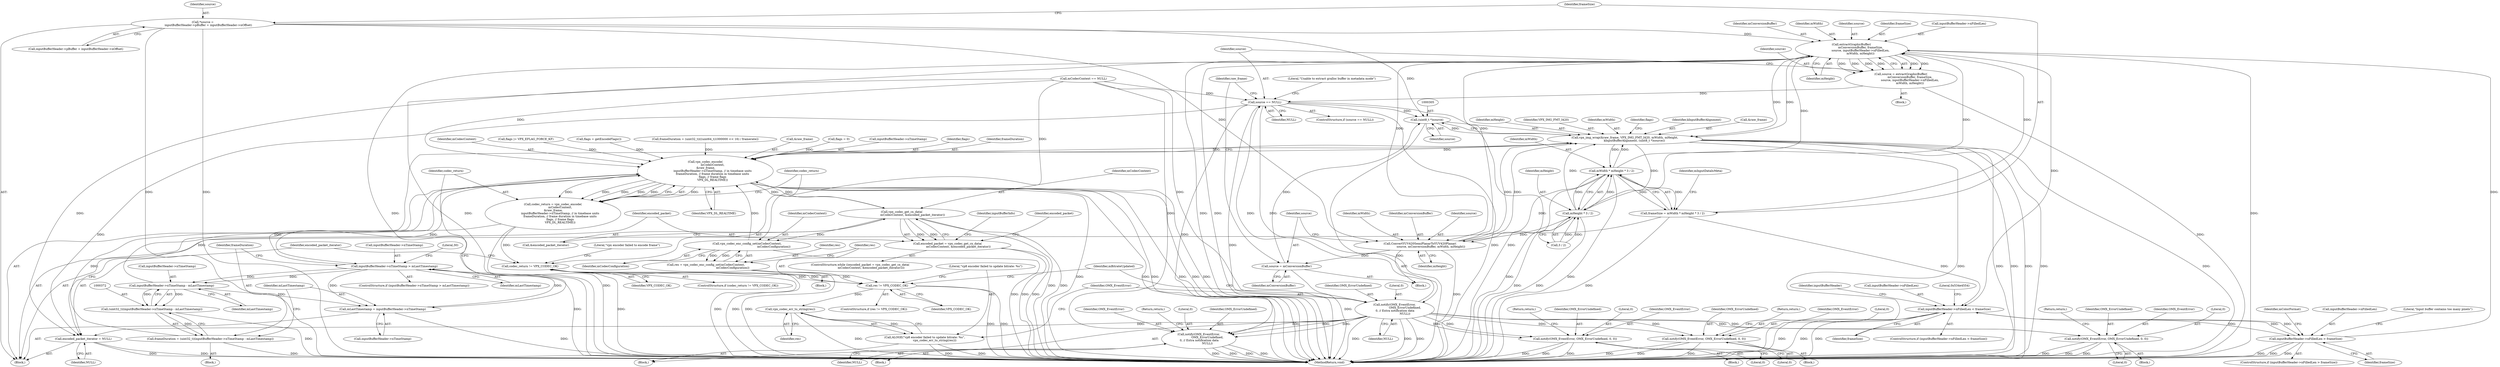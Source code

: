 digraph "0_Android_5443b57cc54f2e46b35246637be26a69e9f493e1_3@integer" {
"1000209" [label="(Call,*source =\n            inputBufferHeader->pBuffer + inputBufferHeader->nOffset)"];
"1000233" [label="(Call,extractGraphicBuffer(\n                    mConversionBuffer, frameSize,\n                    source, inputBufferHeader->nFilledLen,\n                    mWidth, mHeight))"];
"1000231" [label="(Call,source = extractGraphicBuffer(\n                    mConversionBuffer, frameSize,\n                    source, inputBufferHeader->nFilledLen,\n                    mWidth, mHeight))"];
"1000243" [label="(Call,source == NULL)"];
"1000304" [label="(Call,(uint8_t *)source)"];
"1000297" [label="(Call,vpx_img_wrap(&raw_frame, VPX_IMG_FMT_I420, mWidth, mHeight,\n                     kInputBufferAlignment, (uint8_t *)source))"];
"1000221" [label="(Call,mWidth * mHeight * 3 / 2)"];
"1000219" [label="(Call,frameSize = mWidth * mHeight * 3 / 2)"];
"1000258" [label="(Call,inputBufferHeader->nFilledLen < frameSize)"];
"1000275" [label="(Call,inputBufferHeader->nFilledLen > frameSize)"];
"1000288" [label="(Call,ConvertYUV420SemiPlanarToYUV420Planar(\n                        source, mConversionBuffer, mWidth, mHeight))"];
"1000293" [label="(Call,source = mConversionBuffer)"];
"1000223" [label="(Call,mHeight * 3 / 2)"];
"1000401" [label="(Call,vpx_codec_encode(\n                mCodecContext,\n &raw_frame,\n                inputBufferHeader->nTimeStamp, // in timebase units\n                frameDuration, // frame duration in timebase units\n                flags, // frame flags\n                VPX_DL_REALTIME))"];
"1000363" [label="(Call,inputBufferHeader->nTimeStamp > mLastTimestamp)"];
"1000373" [label="(Call,inputBufferHeader->nTimeStamp - mLastTimestamp)"];
"1000371" [label="(Call,(uint32_t)(inputBufferHeader->nTimeStamp - mLastTimestamp))"];
"1000369" [label="(Call,frameDuration = (uint32_t)(inputBufferHeader->nTimeStamp - mLastTimestamp))"];
"1000394" [label="(Call,mLastTimestamp = inputBufferHeader->nTimeStamp)"];
"1000399" [label="(Call,codec_return = vpx_codec_encode(\n                mCodecContext,\n &raw_frame,\n                inputBufferHeader->nTimeStamp, // in timebase units\n                frameDuration, // frame duration in timebase units\n                flags, // frame flags\n                VPX_DL_REALTIME))"];
"1000412" [label="(Call,codec_return != VPX_CODEC_OK)"];
"1000345" [label="(Call,res != VPX_CODEC_OK)"];
"1000351" [label="(Call,vpx_codec_err_to_string(res))"];
"1000349" [label="(Call,ALOGE(\"vp8 encoder failed to update bitrate: %s\",\n                      vpx_codec_err_to_string(res)))"];
"1000432" [label="(Call,vpx_codec_get_cx_data(\n                        mCodecContext, &encoded_packet_iterator))"];
"1000341" [label="(Call,vpx_codec_enc_config_set(mCodecContext,\n                                                           mCodecConfiguration))"];
"1000339" [label="(Call,res = vpx_codec_enc_config_set(mCodecContext,\n                                                           mCodecConfiguration))"];
"1000430" [label="(Call,encoded_packet = vpx_codec_get_cx_data(\n                        mCodecContext, &encoded_packet_iterator))"];
"1000353" [label="(Call,notify(OMX_EventError,\n                       OMX_ErrorUndefined,\n 0, // Extra notification data\n                       NULL))"];
"1000249" [label="(Call,notify(OMX_EventError, OMX_ErrorUndefined, 0, 0))"];
"1000267" [label="(Call,notify(OMX_EventError, OMX_ErrorUndefined, 0, 0))"];
"1000418" [label="(Call,notify(OMX_EventError,\n                   OMX_ErrorUndefined,\n 0, // Extra notification data\n                   NULL))"];
"1000425" [label="(Call,encoded_packet_iterator = NULL)"];
"1000503" [label="(Call,notify(OMX_EventError, OMX_ErrorUndefined, 0, 0))"];
"1000432" [label="(Call,vpx_codec_get_cx_data(\n                        mCodecContext, &encoded_packet_iterator))"];
"1000422" [label="(Identifier,NULL)"];
"1000351" [label="(Call,vpx_codec_err_to_string(res))"];
"1000419" [label="(Identifier,OMX_EventError)"];
"1000433" [label="(Identifier,mCodecContext)"];
"1000287" [label="(Block,)"];
"1000295" [label="(Identifier,mConversionBuffer)"];
"1000401" [label="(Call,vpx_codec_encode(\n                mCodecContext,\n &raw_frame,\n                inputBufferHeader->nTimeStamp, // in timebase units\n                frameDuration, // frame duration in timebase units\n                flags, // frame flags\n                VPX_DL_REALTIME))"];
"1000277" [label="(Identifier,inputBufferHeader)"];
"1000330" [label="(Block,)"];
"1000400" [label="(Identifier,codec_return)"];
"1000353" [label="(Call,notify(OMX_EventError,\n                       OMX_ErrorUndefined,\n 0, // Extra notification data\n                       NULL))"];
"1000440" [label="(Identifier,encoded_packet)"];
"1000233" [label="(Call,extractGraphicBuffer(\n                    mConversionBuffer, frameSize,\n                    source, inputBufferHeader->nFilledLen,\n                    mWidth, mHeight))"];
"1000302" [label="(Identifier,mHeight)"];
"1000254" [label="(Return,return;)"];
"1000355" [label="(Identifier,OMX_ErrorUndefined)"];
"1000243" [label="(Call,source == NULL)"];
"1000300" [label="(Identifier,VPX_IMG_FMT_I420)"];
"1000210" [label="(Identifier,source)"];
"1000269" [label="(Identifier,OMX_ErrorUndefined)"];
"1000223" [label="(Call,mHeight * 3 / 2)"];
"1000415" [label="(Block,)"];
"1000356" [label="(Literal,0)"];
"1000431" [label="(Identifier,encoded_packet)"];
"1000242" [label="(ControlStructure,if (source == NULL))"];
"1000272" [label="(Return,return;)"];
"1000262" [label="(Identifier,frameSize)"];
"1000507" [label="(Literal,0)"];
"1000377" [label="(Identifier,mLastTimestamp)"];
"1000499" [label="(Block,)"];
"1000297" [label="(Call,vpx_img_wrap(&raw_frame, VPX_IMG_FMT_I420, mWidth, mHeight,\n                     kInputBufferAlignment, (uint8_t *)source))"];
"1000221" [label="(Call,mWidth * mHeight * 3 / 2)"];
"1000341" [label="(Call,vpx_codec_enc_config_set(mCodecContext,\n                                                           mCodecConfiguration))"];
"1000267" [label="(Call,notify(OMX_EventError, OMX_ErrorUndefined, 0, 0))"];
"1000301" [label="(Identifier,mWidth)"];
"1000352" [label="(Identifier,res)"];
"1000354" [label="(Identifier,OMX_EventError)"];
"1000545" [label="(MethodReturn,void)"];
"1000225" [label="(Call,3 / 2)"];
"1000405" [label="(Call,inputBufferHeader->nTimeStamp)"];
"1000346" [label="(Identifier,res)"];
"1000434" [label="(Call,&encoded_packet_iterator)"];
"1000538" [label="(Identifier,inputBufferInfo)"];
"1000348" [label="(Block,)"];
"1000244" [label="(Identifier,source)"];
"1000427" [label="(Identifier,NULL)"];
"1000409" [label="(Identifier,flags)"];
"1000413" [label="(Identifier,codec_return)"];
"1000251" [label="(Identifier,OMX_ErrorUndefined)"];
"1000274" [label="(ControlStructure,if (inputBufferHeader->nFilledLen > frameSize))"];
"1000248" [label="(Literal,\"Unable to extract gralloc buffer in metadata mode\")"];
"1000508" [label="(Return,return;)"];
"1000234" [label="(Identifier,mConversionBuffer)"];
"1000288" [label="(Call,ConvertYUV420SemiPlanarToYUV420Planar(\n                        source, mConversionBuffer, mWidth, mHeight))"];
"1000258" [label="(Call,inputBufferHeader->nFilledLen < frameSize)"];
"1000362" [label="(ControlStructure,if (inputBufferHeader->nTimeStamp > mLastTimestamp))"];
"1000268" [label="(Identifier,OMX_EventError)"];
"1000414" [label="(Identifier,VPX_CODEC_OK)"];
"1000306" [label="(Identifier,source)"];
"1000349" [label="(Call,ALOGE(\"vp8 encoder failed to update bitrate: %s\",\n                      vpx_codec_err_to_string(res)))"];
"1000224" [label="(Identifier,mHeight)"];
"1000241" [label="(Identifier,mHeight)"];
"1000408" [label="(Identifier,frameDuration)"];
"1000342" [label="(Identifier,mCodecContext)"];
"1000304" [label="(Call,(uint8_t *)source)"];
"1000292" [label="(Identifier,mHeight)"];
"1000275" [label="(Call,inputBufferHeader->nFilledLen > frameSize)"];
"1000270" [label="(Literal,0)"];
"1000367" [label="(Identifier,mLastTimestamp)"];
"1000402" [label="(Identifier,mCodecContext)"];
"1000371" [label="(Call,(uint32_t)(inputBufferHeader->nTimeStamp - mLastTimestamp))"];
"1000115" [label="(Call,mCodecContext == NULL)"];
"1000359" [label="(Identifier,mBitrateUpdated)"];
"1000222" [label="(Identifier,mWidth)"];
"1000299" [label="(Identifier,raw_frame)"];
"1000259" [label="(Call,inputBufferHeader->nFilledLen)"];
"1000357" [label="(Identifier,NULL)"];
"1000322" [label="(Call,flags |= VPX_EFLAG_FORCE_KF)"];
"1000240" [label="(Identifier,mWidth)"];
"1000505" [label="(Identifier,OMX_ErrorUndefined)"];
"1000236" [label="(Identifier,source)"];
"1000235" [label="(Identifier,frameSize)"];
"1000290" [label="(Identifier,mConversionBuffer)"];
"1000425" [label="(Call,encoded_packet_iterator = NULL)"];
"1000423" [label="(Return,return;)"];
"1000309" [label="(Identifier,flags)"];
"1000399" [label="(Call,codec_return = vpx_codec_encode(\n                mCodecContext,\n &raw_frame,\n                inputBufferHeader->nTimeStamp, // in timebase units\n                frameDuration, // frame duration in timebase units\n                flags, // frame flags\n                VPX_DL_REALTIME))"];
"1000347" [label="(Identifier,VPX_CODEC_OK)"];
"1000316" [label="(Call,flags = getEncodeFlags())"];
"1000265" [label="(Literal,0x534e4554)"];
"1000252" [label="(Literal,0)"];
"1000421" [label="(Literal,0)"];
"1000289" [label="(Identifier,source)"];
"1000339" [label="(Call,res = vpx_codec_enc_config_set(mCodecContext,\n                                                           mCodecConfiguration))"];
"1000430" [label="(Call,encoded_packet = vpx_codec_get_cx_data(\n                        mCodecContext, &encoded_packet_iterator))"];
"1000504" [label="(Identifier,OMX_EventError)"];
"1000303" [label="(Identifier,kInputBufferAlignment)"];
"1000394" [label="(Call,mLastTimestamp = inputBufferHeader->nTimeStamp)"];
"1000219" [label="(Call,frameSize = mWidth * mHeight * 3 / 2)"];
"1000294" [label="(Identifier,source)"];
"1000370" [label="(Identifier,frameDuration)"];
"1000383" [label="(Call,frameDuration = (uint32_t)(((uint64_t)1000000 << 16) / framerate))"];
"1000229" [label="(Identifier,mInputDataIsMeta)"];
"1000373" [label="(Call,inputBufferHeader->nTimeStamp - mLastTimestamp)"];
"1000364" [label="(Call,inputBufferHeader->nTimeStamp)"];
"1000412" [label="(Call,codec_return != VPX_CODEC_OK)"];
"1000340" [label="(Identifier,res)"];
"1000231" [label="(Call,source = extractGraphicBuffer(\n                    mConversionBuffer, frameSize,\n                    source, inputBufferHeader->nFilledLen,\n                    mWidth, mHeight))"];
"1000257" [label="(ControlStructure,if (inputBufferHeader->nFilledLen < frameSize))"];
"1000343" [label="(Identifier,mCodecConfiguration)"];
"1000245" [label="(Identifier,NULL)"];
"1000417" [label="(Literal,\"vpx encoder failed to encode frame\")"];
"1000249" [label="(Call,notify(OMX_EventError, OMX_ErrorUndefined, 0, 0))"];
"1000429" [label="(ControlStructure,while ((encoded_packet = vpx_codec_get_cx_data(\n                        mCodecContext, &encoded_packet_iterator))))"];
"1000363" [label="(Call,inputBufferHeader->nTimeStamp > mLastTimestamp)"];
"1000279" [label="(Identifier,frameSize)"];
"1000298" [label="(Call,&raw_frame)"];
"1000368" [label="(Block,)"];
"1000271" [label="(Literal,0)"];
"1000237" [label="(Call,inputBufferHeader->nFilledLen)"];
"1000209" [label="(Call,*source =\n            inputBufferHeader->pBuffer + inputBufferHeader->nOffset)"];
"1000381" [label="(Literal,30)"];
"1000246" [label="(Block,)"];
"1000369" [label="(Call,frameDuration = (uint32_t)(inputBufferHeader->nTimeStamp - mLastTimestamp))"];
"1000285" [label="(Identifier,mColorFormat)"];
"1000403" [label="(Call,&raw_frame)"];
"1000250" [label="(Identifier,OMX_EventError)"];
"1000308" [label="(Call,flags = 0)"];
"1000149" [label="(Block,)"];
"1000211" [label="(Call,inputBufferHeader->pBuffer + inputBufferHeader->nOffset)"];
"1000253" [label="(Literal,0)"];
"1000291" [label="(Identifier,mWidth)"];
"1000276" [label="(Call,inputBufferHeader->nFilledLen)"];
"1000232" [label="(Identifier,source)"];
"1000396" [label="(Call,inputBufferHeader->nTimeStamp)"];
"1000374" [label="(Call,inputBufferHeader->nTimeStamp)"];
"1000506" [label="(Literal,0)"];
"1000282" [label="(Literal,\"Input buffer contains too many pixels\")"];
"1000410" [label="(Identifier,VPX_DL_REALTIME)"];
"1000395" [label="(Identifier,mLastTimestamp)"];
"1000418" [label="(Call,notify(OMX_EventError,\n                   OMX_ErrorUndefined,\n 0, // Extra notification data\n                   NULL))"];
"1000350" [label="(Literal,\"vp8 encoder failed to update bitrate: %s\")"];
"1000293" [label="(Call,source = mConversionBuffer)"];
"1000503" [label="(Call,notify(OMX_EventError, OMX_ErrorUndefined, 0, 0))"];
"1000345" [label="(Call,res != VPX_CODEC_OK)"];
"1000263" [label="(Block,)"];
"1000426" [label="(Identifier,encoded_packet_iterator)"];
"1000220" [label="(Identifier,frameSize)"];
"1000230" [label="(Block,)"];
"1000344" [label="(ControlStructure,if (res != VPX_CODEC_OK))"];
"1000420" [label="(Identifier,OMX_ErrorUndefined)"];
"1000411" [label="(ControlStructure,if (codec_return != VPX_CODEC_OK))"];
"1000209" -> "1000149"  [label="AST: "];
"1000209" -> "1000211"  [label="CFG: "];
"1000210" -> "1000209"  [label="AST: "];
"1000211" -> "1000209"  [label="AST: "];
"1000220" -> "1000209"  [label="CFG: "];
"1000209" -> "1000545"  [label="DDG: "];
"1000209" -> "1000545"  [label="DDG: "];
"1000209" -> "1000233"  [label="DDG: "];
"1000209" -> "1000288"  [label="DDG: "];
"1000209" -> "1000304"  [label="DDG: "];
"1000233" -> "1000231"  [label="AST: "];
"1000233" -> "1000241"  [label="CFG: "];
"1000234" -> "1000233"  [label="AST: "];
"1000235" -> "1000233"  [label="AST: "];
"1000236" -> "1000233"  [label="AST: "];
"1000237" -> "1000233"  [label="AST: "];
"1000240" -> "1000233"  [label="AST: "];
"1000241" -> "1000233"  [label="AST: "];
"1000231" -> "1000233"  [label="CFG: "];
"1000233" -> "1000545"  [label="DDG: "];
"1000233" -> "1000545"  [label="DDG: "];
"1000233" -> "1000545"  [label="DDG: "];
"1000233" -> "1000545"  [label="DDG: "];
"1000233" -> "1000545"  [label="DDG: "];
"1000233" -> "1000231"  [label="DDG: "];
"1000233" -> "1000231"  [label="DDG: "];
"1000233" -> "1000231"  [label="DDG: "];
"1000233" -> "1000231"  [label="DDG: "];
"1000233" -> "1000231"  [label="DDG: "];
"1000233" -> "1000231"  [label="DDG: "];
"1000288" -> "1000233"  [label="DDG: "];
"1000219" -> "1000233"  [label="DDG: "];
"1000275" -> "1000233"  [label="DDG: "];
"1000221" -> "1000233"  [label="DDG: "];
"1000223" -> "1000233"  [label="DDG: "];
"1000233" -> "1000258"  [label="DDG: "];
"1000233" -> "1000288"  [label="DDG: "];
"1000233" -> "1000297"  [label="DDG: "];
"1000233" -> "1000297"  [label="DDG: "];
"1000231" -> "1000230"  [label="AST: "];
"1000232" -> "1000231"  [label="AST: "];
"1000244" -> "1000231"  [label="CFG: "];
"1000231" -> "1000545"  [label="DDG: "];
"1000231" -> "1000243"  [label="DDG: "];
"1000243" -> "1000242"  [label="AST: "];
"1000243" -> "1000245"  [label="CFG: "];
"1000244" -> "1000243"  [label="AST: "];
"1000245" -> "1000243"  [label="AST: "];
"1000248" -> "1000243"  [label="CFG: "];
"1000299" -> "1000243"  [label="CFG: "];
"1000243" -> "1000545"  [label="DDG: "];
"1000243" -> "1000545"  [label="DDG: "];
"1000243" -> "1000545"  [label="DDG: "];
"1000115" -> "1000243"  [label="DDG: "];
"1000353" -> "1000243"  [label="DDG: "];
"1000243" -> "1000304"  [label="DDG: "];
"1000243" -> "1000353"  [label="DDG: "];
"1000243" -> "1000418"  [label="DDG: "];
"1000243" -> "1000425"  [label="DDG: "];
"1000304" -> "1000297"  [label="AST: "];
"1000304" -> "1000306"  [label="CFG: "];
"1000305" -> "1000304"  [label="AST: "];
"1000306" -> "1000304"  [label="AST: "];
"1000297" -> "1000304"  [label="CFG: "];
"1000304" -> "1000545"  [label="DDG: "];
"1000304" -> "1000297"  [label="DDG: "];
"1000293" -> "1000304"  [label="DDG: "];
"1000297" -> "1000149"  [label="AST: "];
"1000298" -> "1000297"  [label="AST: "];
"1000300" -> "1000297"  [label="AST: "];
"1000301" -> "1000297"  [label="AST: "];
"1000302" -> "1000297"  [label="AST: "];
"1000303" -> "1000297"  [label="AST: "];
"1000309" -> "1000297"  [label="CFG: "];
"1000297" -> "1000545"  [label="DDG: "];
"1000297" -> "1000545"  [label="DDG: "];
"1000297" -> "1000545"  [label="DDG: "];
"1000297" -> "1000545"  [label="DDG: "];
"1000297" -> "1000545"  [label="DDG: "];
"1000297" -> "1000545"  [label="DDG: "];
"1000297" -> "1000221"  [label="DDG: "];
"1000297" -> "1000223"  [label="DDG: "];
"1000401" -> "1000297"  [label="DDG: "];
"1000288" -> "1000297"  [label="DDG: "];
"1000288" -> "1000297"  [label="DDG: "];
"1000221" -> "1000297"  [label="DDG: "];
"1000223" -> "1000297"  [label="DDG: "];
"1000297" -> "1000401"  [label="DDG: "];
"1000221" -> "1000219"  [label="AST: "];
"1000221" -> "1000223"  [label="CFG: "];
"1000222" -> "1000221"  [label="AST: "];
"1000223" -> "1000221"  [label="AST: "];
"1000219" -> "1000221"  [label="CFG: "];
"1000221" -> "1000545"  [label="DDG: "];
"1000221" -> "1000545"  [label="DDG: "];
"1000221" -> "1000219"  [label="DDG: "];
"1000221" -> "1000219"  [label="DDG: "];
"1000223" -> "1000221"  [label="DDG: "];
"1000223" -> "1000221"  [label="DDG: "];
"1000221" -> "1000288"  [label="DDG: "];
"1000219" -> "1000149"  [label="AST: "];
"1000220" -> "1000219"  [label="AST: "];
"1000229" -> "1000219"  [label="CFG: "];
"1000219" -> "1000545"  [label="DDG: "];
"1000219" -> "1000258"  [label="DDG: "];
"1000258" -> "1000257"  [label="AST: "];
"1000258" -> "1000262"  [label="CFG: "];
"1000259" -> "1000258"  [label="AST: "];
"1000262" -> "1000258"  [label="AST: "];
"1000265" -> "1000258"  [label="CFG: "];
"1000277" -> "1000258"  [label="CFG: "];
"1000258" -> "1000545"  [label="DDG: "];
"1000258" -> "1000545"  [label="DDG: "];
"1000258" -> "1000545"  [label="DDG: "];
"1000275" -> "1000258"  [label="DDG: "];
"1000258" -> "1000275"  [label="DDG: "];
"1000258" -> "1000275"  [label="DDG: "];
"1000275" -> "1000274"  [label="AST: "];
"1000275" -> "1000279"  [label="CFG: "];
"1000276" -> "1000275"  [label="AST: "];
"1000279" -> "1000275"  [label="AST: "];
"1000282" -> "1000275"  [label="CFG: "];
"1000285" -> "1000275"  [label="CFG: "];
"1000275" -> "1000545"  [label="DDG: "];
"1000275" -> "1000545"  [label="DDG: "];
"1000275" -> "1000545"  [label="DDG: "];
"1000288" -> "1000287"  [label="AST: "];
"1000288" -> "1000292"  [label="CFG: "];
"1000289" -> "1000288"  [label="AST: "];
"1000290" -> "1000288"  [label="AST: "];
"1000291" -> "1000288"  [label="AST: "];
"1000292" -> "1000288"  [label="AST: "];
"1000294" -> "1000288"  [label="CFG: "];
"1000288" -> "1000545"  [label="DDG: "];
"1000223" -> "1000288"  [label="DDG: "];
"1000288" -> "1000293"  [label="DDG: "];
"1000293" -> "1000287"  [label="AST: "];
"1000293" -> "1000295"  [label="CFG: "];
"1000294" -> "1000293"  [label="AST: "];
"1000295" -> "1000293"  [label="AST: "];
"1000299" -> "1000293"  [label="CFG: "];
"1000293" -> "1000545"  [label="DDG: "];
"1000223" -> "1000225"  [label="CFG: "];
"1000224" -> "1000223"  [label="AST: "];
"1000225" -> "1000223"  [label="AST: "];
"1000223" -> "1000545"  [label="DDG: "];
"1000223" -> "1000545"  [label="DDG: "];
"1000225" -> "1000223"  [label="DDG: "];
"1000225" -> "1000223"  [label="DDG: "];
"1000401" -> "1000399"  [label="AST: "];
"1000401" -> "1000410"  [label="CFG: "];
"1000402" -> "1000401"  [label="AST: "];
"1000403" -> "1000401"  [label="AST: "];
"1000405" -> "1000401"  [label="AST: "];
"1000408" -> "1000401"  [label="AST: "];
"1000409" -> "1000401"  [label="AST: "];
"1000410" -> "1000401"  [label="AST: "];
"1000399" -> "1000401"  [label="CFG: "];
"1000401" -> "1000545"  [label="DDG: "];
"1000401" -> "1000545"  [label="DDG: "];
"1000401" -> "1000545"  [label="DDG: "];
"1000401" -> "1000545"  [label="DDG: "];
"1000401" -> "1000545"  [label="DDG: "];
"1000401" -> "1000545"  [label="DDG: "];
"1000401" -> "1000363"  [label="DDG: "];
"1000401" -> "1000399"  [label="DDG: "];
"1000401" -> "1000399"  [label="DDG: "];
"1000401" -> "1000399"  [label="DDG: "];
"1000401" -> "1000399"  [label="DDG: "];
"1000401" -> "1000399"  [label="DDG: "];
"1000401" -> "1000399"  [label="DDG: "];
"1000341" -> "1000401"  [label="DDG: "];
"1000432" -> "1000401"  [label="DDG: "];
"1000115" -> "1000401"  [label="DDG: "];
"1000363" -> "1000401"  [label="DDG: "];
"1000373" -> "1000401"  [label="DDG: "];
"1000369" -> "1000401"  [label="DDG: "];
"1000383" -> "1000401"  [label="DDG: "];
"1000308" -> "1000401"  [label="DDG: "];
"1000322" -> "1000401"  [label="DDG: "];
"1000316" -> "1000401"  [label="DDG: "];
"1000401" -> "1000432"  [label="DDG: "];
"1000363" -> "1000362"  [label="AST: "];
"1000363" -> "1000367"  [label="CFG: "];
"1000364" -> "1000363"  [label="AST: "];
"1000367" -> "1000363"  [label="AST: "];
"1000370" -> "1000363"  [label="CFG: "];
"1000381" -> "1000363"  [label="CFG: "];
"1000363" -> "1000545"  [label="DDG: "];
"1000394" -> "1000363"  [label="DDG: "];
"1000363" -> "1000373"  [label="DDG: "];
"1000363" -> "1000373"  [label="DDG: "];
"1000363" -> "1000394"  [label="DDG: "];
"1000373" -> "1000371"  [label="AST: "];
"1000373" -> "1000377"  [label="CFG: "];
"1000374" -> "1000373"  [label="AST: "];
"1000377" -> "1000373"  [label="AST: "];
"1000371" -> "1000373"  [label="CFG: "];
"1000373" -> "1000371"  [label="DDG: "];
"1000373" -> "1000371"  [label="DDG: "];
"1000373" -> "1000394"  [label="DDG: "];
"1000371" -> "1000369"  [label="AST: "];
"1000372" -> "1000371"  [label="AST: "];
"1000369" -> "1000371"  [label="CFG: "];
"1000371" -> "1000545"  [label="DDG: "];
"1000371" -> "1000369"  [label="DDG: "];
"1000369" -> "1000368"  [label="AST: "];
"1000370" -> "1000369"  [label="AST: "];
"1000395" -> "1000369"  [label="CFG: "];
"1000369" -> "1000545"  [label="DDG: "];
"1000394" -> "1000149"  [label="AST: "];
"1000394" -> "1000396"  [label="CFG: "];
"1000395" -> "1000394"  [label="AST: "];
"1000396" -> "1000394"  [label="AST: "];
"1000400" -> "1000394"  [label="CFG: "];
"1000394" -> "1000545"  [label="DDG: "];
"1000399" -> "1000149"  [label="AST: "];
"1000400" -> "1000399"  [label="AST: "];
"1000413" -> "1000399"  [label="CFG: "];
"1000399" -> "1000545"  [label="DDG: "];
"1000399" -> "1000412"  [label="DDG: "];
"1000412" -> "1000411"  [label="AST: "];
"1000412" -> "1000414"  [label="CFG: "];
"1000413" -> "1000412"  [label="AST: "];
"1000414" -> "1000412"  [label="AST: "];
"1000417" -> "1000412"  [label="CFG: "];
"1000426" -> "1000412"  [label="CFG: "];
"1000412" -> "1000545"  [label="DDG: "];
"1000412" -> "1000545"  [label="DDG: "];
"1000412" -> "1000545"  [label="DDG: "];
"1000412" -> "1000345"  [label="DDG: "];
"1000345" -> "1000412"  [label="DDG: "];
"1000345" -> "1000344"  [label="AST: "];
"1000345" -> "1000347"  [label="CFG: "];
"1000346" -> "1000345"  [label="AST: "];
"1000347" -> "1000345"  [label="AST: "];
"1000350" -> "1000345"  [label="CFG: "];
"1000359" -> "1000345"  [label="CFG: "];
"1000345" -> "1000545"  [label="DDG: "];
"1000345" -> "1000545"  [label="DDG: "];
"1000339" -> "1000345"  [label="DDG: "];
"1000345" -> "1000351"  [label="DDG: "];
"1000351" -> "1000349"  [label="AST: "];
"1000351" -> "1000352"  [label="CFG: "];
"1000352" -> "1000351"  [label="AST: "];
"1000349" -> "1000351"  [label="CFG: "];
"1000351" -> "1000545"  [label="DDG: "];
"1000351" -> "1000349"  [label="DDG: "];
"1000349" -> "1000348"  [label="AST: "];
"1000350" -> "1000349"  [label="AST: "];
"1000354" -> "1000349"  [label="CFG: "];
"1000349" -> "1000545"  [label="DDG: "];
"1000349" -> "1000545"  [label="DDG: "];
"1000432" -> "1000430"  [label="AST: "];
"1000432" -> "1000434"  [label="CFG: "];
"1000433" -> "1000432"  [label="AST: "];
"1000434" -> "1000432"  [label="AST: "];
"1000430" -> "1000432"  [label="CFG: "];
"1000432" -> "1000545"  [label="DDG: "];
"1000432" -> "1000545"  [label="DDG: "];
"1000432" -> "1000341"  [label="DDG: "];
"1000432" -> "1000430"  [label="DDG: "];
"1000432" -> "1000430"  [label="DDG: "];
"1000341" -> "1000339"  [label="AST: "];
"1000341" -> "1000343"  [label="CFG: "];
"1000342" -> "1000341"  [label="AST: "];
"1000343" -> "1000341"  [label="AST: "];
"1000339" -> "1000341"  [label="CFG: "];
"1000341" -> "1000545"  [label="DDG: "];
"1000341" -> "1000339"  [label="DDG: "];
"1000341" -> "1000339"  [label="DDG: "];
"1000115" -> "1000341"  [label="DDG: "];
"1000339" -> "1000330"  [label="AST: "];
"1000340" -> "1000339"  [label="AST: "];
"1000346" -> "1000339"  [label="CFG: "];
"1000339" -> "1000545"  [label="DDG: "];
"1000430" -> "1000429"  [label="AST: "];
"1000431" -> "1000430"  [label="AST: "];
"1000440" -> "1000430"  [label="CFG: "];
"1000538" -> "1000430"  [label="CFG: "];
"1000430" -> "1000545"  [label="DDG: "];
"1000430" -> "1000545"  [label="DDG: "];
"1000353" -> "1000348"  [label="AST: "];
"1000353" -> "1000357"  [label="CFG: "];
"1000354" -> "1000353"  [label="AST: "];
"1000355" -> "1000353"  [label="AST: "];
"1000356" -> "1000353"  [label="AST: "];
"1000357" -> "1000353"  [label="AST: "];
"1000359" -> "1000353"  [label="CFG: "];
"1000353" -> "1000545"  [label="DDG: "];
"1000353" -> "1000545"  [label="DDG: "];
"1000353" -> "1000545"  [label="DDG: "];
"1000353" -> "1000249"  [label="DDG: "];
"1000353" -> "1000249"  [label="DDG: "];
"1000353" -> "1000267"  [label="DDG: "];
"1000353" -> "1000267"  [label="DDG: "];
"1000115" -> "1000353"  [label="DDG: "];
"1000353" -> "1000418"  [label="DDG: "];
"1000353" -> "1000418"  [label="DDG: "];
"1000353" -> "1000418"  [label="DDG: "];
"1000353" -> "1000425"  [label="DDG: "];
"1000353" -> "1000503"  [label="DDG: "];
"1000353" -> "1000503"  [label="DDG: "];
"1000249" -> "1000246"  [label="AST: "];
"1000249" -> "1000253"  [label="CFG: "];
"1000250" -> "1000249"  [label="AST: "];
"1000251" -> "1000249"  [label="AST: "];
"1000252" -> "1000249"  [label="AST: "];
"1000253" -> "1000249"  [label="AST: "];
"1000254" -> "1000249"  [label="CFG: "];
"1000249" -> "1000545"  [label="DDG: "];
"1000249" -> "1000545"  [label="DDG: "];
"1000249" -> "1000545"  [label="DDG: "];
"1000267" -> "1000263"  [label="AST: "];
"1000267" -> "1000271"  [label="CFG: "];
"1000268" -> "1000267"  [label="AST: "];
"1000269" -> "1000267"  [label="AST: "];
"1000270" -> "1000267"  [label="AST: "];
"1000271" -> "1000267"  [label="AST: "];
"1000272" -> "1000267"  [label="CFG: "];
"1000267" -> "1000545"  [label="DDG: "];
"1000267" -> "1000545"  [label="DDG: "];
"1000267" -> "1000545"  [label="DDG: "];
"1000418" -> "1000415"  [label="AST: "];
"1000418" -> "1000422"  [label="CFG: "];
"1000419" -> "1000418"  [label="AST: "];
"1000420" -> "1000418"  [label="AST: "];
"1000421" -> "1000418"  [label="AST: "];
"1000422" -> "1000418"  [label="AST: "];
"1000423" -> "1000418"  [label="CFG: "];
"1000418" -> "1000545"  [label="DDG: "];
"1000418" -> "1000545"  [label="DDG: "];
"1000418" -> "1000545"  [label="DDG: "];
"1000418" -> "1000545"  [label="DDG: "];
"1000115" -> "1000418"  [label="DDG: "];
"1000425" -> "1000149"  [label="AST: "];
"1000425" -> "1000427"  [label="CFG: "];
"1000426" -> "1000425"  [label="AST: "];
"1000427" -> "1000425"  [label="AST: "];
"1000431" -> "1000425"  [label="CFG: "];
"1000425" -> "1000545"  [label="DDG: "];
"1000425" -> "1000545"  [label="DDG: "];
"1000115" -> "1000425"  [label="DDG: "];
"1000503" -> "1000499"  [label="AST: "];
"1000503" -> "1000507"  [label="CFG: "];
"1000504" -> "1000503"  [label="AST: "];
"1000505" -> "1000503"  [label="AST: "];
"1000506" -> "1000503"  [label="AST: "];
"1000507" -> "1000503"  [label="AST: "];
"1000508" -> "1000503"  [label="CFG: "];
"1000503" -> "1000545"  [label="DDG: "];
"1000503" -> "1000545"  [label="DDG: "];
"1000503" -> "1000545"  [label="DDG: "];
}
